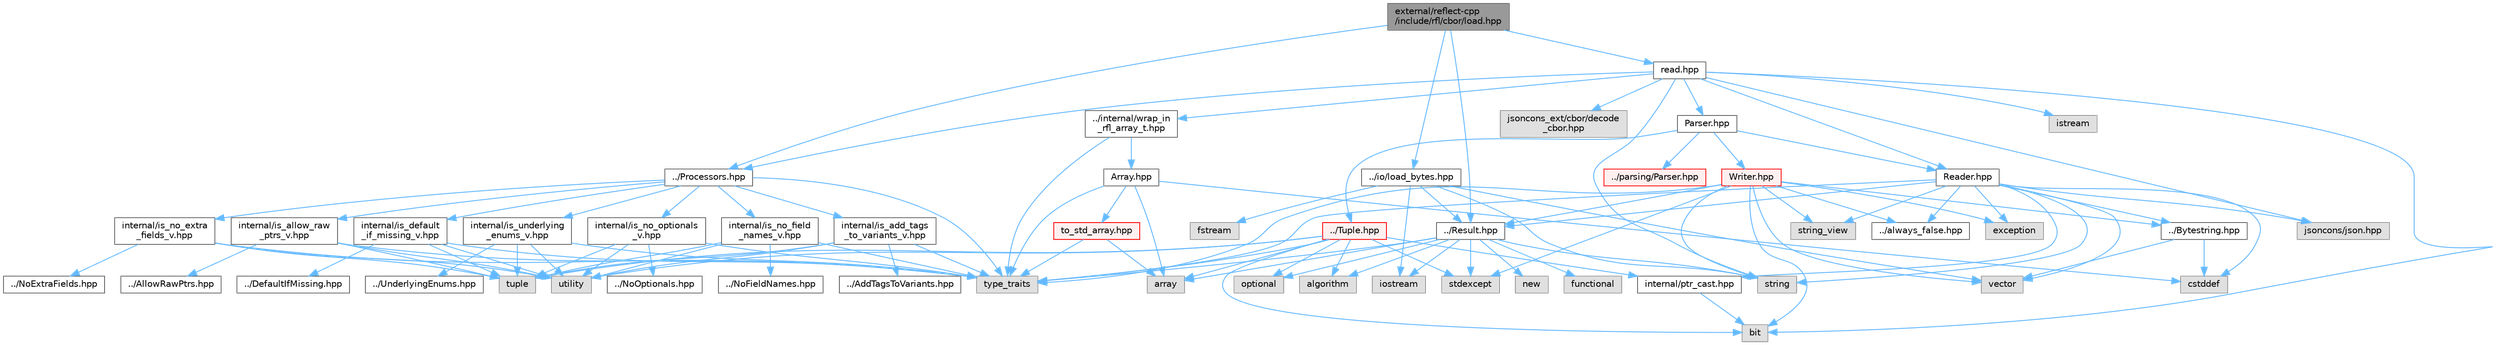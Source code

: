 digraph "external/reflect-cpp/include/rfl/cbor/load.hpp"
{
 // LATEX_PDF_SIZE
  bgcolor="transparent";
  edge [fontname=Helvetica,fontsize=10,labelfontname=Helvetica,labelfontsize=10];
  node [fontname=Helvetica,fontsize=10,shape=box,height=0.2,width=0.4];
  Node1 [id="Node000001",label="external/reflect-cpp\l/include/rfl/cbor/load.hpp",height=0.2,width=0.4,color="gray40", fillcolor="grey60", style="filled", fontcolor="black",tooltip=" "];
  Node1 -> Node2 [id="edge1_Node000001_Node000002",color="steelblue1",style="solid",tooltip=" "];
  Node2 [id="Node000002",label="../Processors.hpp",height=0.2,width=0.4,color="grey40", fillcolor="white", style="filled",URL="$_processors_8hpp.html",tooltip=" "];
  Node2 -> Node3 [id="edge2_Node000002_Node000003",color="steelblue1",style="solid",tooltip=" "];
  Node3 [id="Node000003",label="type_traits",height=0.2,width=0.4,color="grey60", fillcolor="#E0E0E0", style="filled",tooltip=" "];
  Node2 -> Node4 [id="edge3_Node000002_Node000004",color="steelblue1",style="solid",tooltip=" "];
  Node4 [id="Node000004",label="internal/is_add_tags\l_to_variants_v.hpp",height=0.2,width=0.4,color="grey40", fillcolor="white", style="filled",URL="$is__add__tags__to__variants__v_8hpp.html",tooltip=" "];
  Node4 -> Node5 [id="edge4_Node000004_Node000005",color="steelblue1",style="solid",tooltip=" "];
  Node5 [id="Node000005",label="tuple",height=0.2,width=0.4,color="grey60", fillcolor="#E0E0E0", style="filled",tooltip=" "];
  Node4 -> Node3 [id="edge5_Node000004_Node000003",color="steelblue1",style="solid",tooltip=" "];
  Node4 -> Node6 [id="edge6_Node000004_Node000006",color="steelblue1",style="solid",tooltip=" "];
  Node6 [id="Node000006",label="utility",height=0.2,width=0.4,color="grey60", fillcolor="#E0E0E0", style="filled",tooltip=" "];
  Node4 -> Node7 [id="edge7_Node000004_Node000007",color="steelblue1",style="solid",tooltip=" "];
  Node7 [id="Node000007",label="../AddTagsToVariants.hpp",height=0.2,width=0.4,color="grey40", fillcolor="white", style="filled",URL="$_add_tags_to_variants_8hpp.html",tooltip=" "];
  Node2 -> Node8 [id="edge8_Node000002_Node000008",color="steelblue1",style="solid",tooltip=" "];
  Node8 [id="Node000008",label="internal/is_allow_raw\l_ptrs_v.hpp",height=0.2,width=0.4,color="grey40", fillcolor="white", style="filled",URL="$is__allow__raw__ptrs__v_8hpp.html",tooltip=" "];
  Node8 -> Node5 [id="edge9_Node000008_Node000005",color="steelblue1",style="solid",tooltip=" "];
  Node8 -> Node3 [id="edge10_Node000008_Node000003",color="steelblue1",style="solid",tooltip=" "];
  Node8 -> Node6 [id="edge11_Node000008_Node000006",color="steelblue1",style="solid",tooltip=" "];
  Node8 -> Node9 [id="edge12_Node000008_Node000009",color="steelblue1",style="solid",tooltip=" "];
  Node9 [id="Node000009",label="../AllowRawPtrs.hpp",height=0.2,width=0.4,color="grey40", fillcolor="white", style="filled",URL="$_allow_raw_ptrs_8hpp.html",tooltip=" "];
  Node2 -> Node10 [id="edge13_Node000002_Node000010",color="steelblue1",style="solid",tooltip=" "];
  Node10 [id="Node000010",label="internal/is_default\l_if_missing_v.hpp",height=0.2,width=0.4,color="grey40", fillcolor="white", style="filled",URL="$is__default__if__missing__v_8hpp.html",tooltip=" "];
  Node10 -> Node5 [id="edge14_Node000010_Node000005",color="steelblue1",style="solid",tooltip=" "];
  Node10 -> Node3 [id="edge15_Node000010_Node000003",color="steelblue1",style="solid",tooltip=" "];
  Node10 -> Node6 [id="edge16_Node000010_Node000006",color="steelblue1",style="solid",tooltip=" "];
  Node10 -> Node11 [id="edge17_Node000010_Node000011",color="steelblue1",style="solid",tooltip=" "];
  Node11 [id="Node000011",label="../DefaultIfMissing.hpp",height=0.2,width=0.4,color="grey40", fillcolor="white", style="filled",URL="$_default_if_missing_8hpp.html",tooltip=" "];
  Node2 -> Node12 [id="edge18_Node000002_Node000012",color="steelblue1",style="solid",tooltip=" "];
  Node12 [id="Node000012",label="internal/is_no_extra\l_fields_v.hpp",height=0.2,width=0.4,color="grey40", fillcolor="white", style="filled",URL="$is__no__extra__fields__v_8hpp.html",tooltip=" "];
  Node12 -> Node5 [id="edge19_Node000012_Node000005",color="steelblue1",style="solid",tooltip=" "];
  Node12 -> Node3 [id="edge20_Node000012_Node000003",color="steelblue1",style="solid",tooltip=" "];
  Node12 -> Node6 [id="edge21_Node000012_Node000006",color="steelblue1",style="solid",tooltip=" "];
  Node12 -> Node13 [id="edge22_Node000012_Node000013",color="steelblue1",style="solid",tooltip=" "];
  Node13 [id="Node000013",label="../NoExtraFields.hpp",height=0.2,width=0.4,color="grey40", fillcolor="white", style="filled",URL="$_no_extra_fields_8hpp.html",tooltip=" "];
  Node2 -> Node14 [id="edge23_Node000002_Node000014",color="steelblue1",style="solid",tooltip=" "];
  Node14 [id="Node000014",label="internal/is_no_field\l_names_v.hpp",height=0.2,width=0.4,color="grey40", fillcolor="white", style="filled",URL="$is__no__field__names__v_8hpp.html",tooltip=" "];
  Node14 -> Node5 [id="edge24_Node000014_Node000005",color="steelblue1",style="solid",tooltip=" "];
  Node14 -> Node3 [id="edge25_Node000014_Node000003",color="steelblue1",style="solid",tooltip=" "];
  Node14 -> Node6 [id="edge26_Node000014_Node000006",color="steelblue1",style="solid",tooltip=" "];
  Node14 -> Node15 [id="edge27_Node000014_Node000015",color="steelblue1",style="solid",tooltip=" "];
  Node15 [id="Node000015",label="../NoFieldNames.hpp",height=0.2,width=0.4,color="grey40", fillcolor="white", style="filled",URL="$_no_field_names_8hpp.html",tooltip=" "];
  Node2 -> Node16 [id="edge28_Node000002_Node000016",color="steelblue1",style="solid",tooltip=" "];
  Node16 [id="Node000016",label="internal/is_no_optionals\l_v.hpp",height=0.2,width=0.4,color="grey40", fillcolor="white", style="filled",URL="$is__no__optionals__v_8hpp.html",tooltip=" "];
  Node16 -> Node5 [id="edge29_Node000016_Node000005",color="steelblue1",style="solid",tooltip=" "];
  Node16 -> Node3 [id="edge30_Node000016_Node000003",color="steelblue1",style="solid",tooltip=" "];
  Node16 -> Node6 [id="edge31_Node000016_Node000006",color="steelblue1",style="solid",tooltip=" "];
  Node16 -> Node17 [id="edge32_Node000016_Node000017",color="steelblue1",style="solid",tooltip=" "];
  Node17 [id="Node000017",label="../NoOptionals.hpp",height=0.2,width=0.4,color="grey40", fillcolor="white", style="filled",URL="$_no_optionals_8hpp.html",tooltip=" "];
  Node2 -> Node18 [id="edge33_Node000002_Node000018",color="steelblue1",style="solid",tooltip=" "];
  Node18 [id="Node000018",label="internal/is_underlying\l_enums_v.hpp",height=0.2,width=0.4,color="grey40", fillcolor="white", style="filled",URL="$is__underlying__enums__v_8hpp.html",tooltip=" "];
  Node18 -> Node5 [id="edge34_Node000018_Node000005",color="steelblue1",style="solid",tooltip=" "];
  Node18 -> Node3 [id="edge35_Node000018_Node000003",color="steelblue1",style="solid",tooltip=" "];
  Node18 -> Node6 [id="edge36_Node000018_Node000006",color="steelblue1",style="solid",tooltip=" "];
  Node18 -> Node19 [id="edge37_Node000018_Node000019",color="steelblue1",style="solid",tooltip=" "];
  Node19 [id="Node000019",label="../UnderlyingEnums.hpp",height=0.2,width=0.4,color="grey40", fillcolor="white", style="filled",URL="$_underlying_enums_8hpp.html",tooltip=" "];
  Node1 -> Node20 [id="edge38_Node000001_Node000020",color="steelblue1",style="solid",tooltip=" "];
  Node20 [id="Node000020",label="../Result.hpp",height=0.2,width=0.4,color="grey40", fillcolor="white", style="filled",URL="$_result_8hpp.html",tooltip=" "];
  Node20 -> Node21 [id="edge39_Node000020_Node000021",color="steelblue1",style="solid",tooltip=" "];
  Node21 [id="Node000021",label="algorithm",height=0.2,width=0.4,color="grey60", fillcolor="#E0E0E0", style="filled",tooltip=" "];
  Node20 -> Node22 [id="edge40_Node000020_Node000022",color="steelblue1",style="solid",tooltip=" "];
  Node22 [id="Node000022",label="array",height=0.2,width=0.4,color="grey60", fillcolor="#E0E0E0", style="filled",tooltip=" "];
  Node20 -> Node23 [id="edge41_Node000020_Node000023",color="steelblue1",style="solid",tooltip=" "];
  Node23 [id="Node000023",label="functional",height=0.2,width=0.4,color="grey60", fillcolor="#E0E0E0", style="filled",tooltip=" "];
  Node20 -> Node24 [id="edge42_Node000020_Node000024",color="steelblue1",style="solid",tooltip=" "];
  Node24 [id="Node000024",label="iostream",height=0.2,width=0.4,color="grey60", fillcolor="#E0E0E0", style="filled",tooltip=" "];
  Node20 -> Node25 [id="edge43_Node000020_Node000025",color="steelblue1",style="solid",tooltip=" "];
  Node25 [id="Node000025",label="new",height=0.2,width=0.4,color="grey60", fillcolor="#E0E0E0", style="filled",tooltip=" "];
  Node20 -> Node26 [id="edge44_Node000020_Node000026",color="steelblue1",style="solid",tooltip=" "];
  Node26 [id="Node000026",label="optional",height=0.2,width=0.4,color="grey60", fillcolor="#E0E0E0", style="filled",tooltip=" "];
  Node20 -> Node27 [id="edge45_Node000020_Node000027",color="steelblue1",style="solid",tooltip=" "];
  Node27 [id="Node000027",label="stdexcept",height=0.2,width=0.4,color="grey60", fillcolor="#E0E0E0", style="filled",tooltip=" "];
  Node20 -> Node28 [id="edge46_Node000020_Node000028",color="steelblue1",style="solid",tooltip=" "];
  Node28 [id="Node000028",label="string",height=0.2,width=0.4,color="grey60", fillcolor="#E0E0E0", style="filled",tooltip=" "];
  Node20 -> Node3 [id="edge47_Node000020_Node000003",color="steelblue1",style="solid",tooltip=" "];
  Node1 -> Node29 [id="edge48_Node000001_Node000029",color="steelblue1",style="solid",tooltip=" "];
  Node29 [id="Node000029",label="../io/load_bytes.hpp",height=0.2,width=0.4,color="grey40", fillcolor="white", style="filled",URL="$load__bytes_8hpp.html",tooltip=" "];
  Node29 -> Node30 [id="edge49_Node000029_Node000030",color="steelblue1",style="solid",tooltip=" "];
  Node30 [id="Node000030",label="fstream",height=0.2,width=0.4,color="grey60", fillcolor="#E0E0E0", style="filled",tooltip=" "];
  Node29 -> Node24 [id="edge50_Node000029_Node000024",color="steelblue1",style="solid",tooltip=" "];
  Node29 -> Node28 [id="edge51_Node000029_Node000028",color="steelblue1",style="solid",tooltip=" "];
  Node29 -> Node31 [id="edge52_Node000029_Node000031",color="steelblue1",style="solid",tooltip=" "];
  Node31 [id="Node000031",label="vector",height=0.2,width=0.4,color="grey60", fillcolor="#E0E0E0", style="filled",tooltip=" "];
  Node29 -> Node20 [id="edge53_Node000029_Node000020",color="steelblue1",style="solid",tooltip=" "];
  Node1 -> Node32 [id="edge54_Node000001_Node000032",color="steelblue1",style="solid",tooltip=" "];
  Node32 [id="Node000032",label="read.hpp",height=0.2,width=0.4,color="grey40", fillcolor="white", style="filled",URL="$cbor_2read_8hpp.html",tooltip=" "];
  Node32 -> Node33 [id="edge55_Node000032_Node000033",color="steelblue1",style="solid",tooltip=" "];
  Node33 [id="Node000033",label="bit",height=0.2,width=0.4,color="grey60", fillcolor="#E0E0E0", style="filled",tooltip=" "];
  Node32 -> Node34 [id="edge56_Node000032_Node000034",color="steelblue1",style="solid",tooltip=" "];
  Node34 [id="Node000034",label="istream",height=0.2,width=0.4,color="grey60", fillcolor="#E0E0E0", style="filled",tooltip=" "];
  Node32 -> Node35 [id="edge57_Node000032_Node000035",color="steelblue1",style="solid",tooltip=" "];
  Node35 [id="Node000035",label="jsoncons/json.hpp",height=0.2,width=0.4,color="grey60", fillcolor="#E0E0E0", style="filled",tooltip=" "];
  Node32 -> Node36 [id="edge58_Node000032_Node000036",color="steelblue1",style="solid",tooltip=" "];
  Node36 [id="Node000036",label="jsoncons_ext/cbor/decode\l_cbor.hpp",height=0.2,width=0.4,color="grey60", fillcolor="#E0E0E0", style="filled",tooltip=" "];
  Node32 -> Node28 [id="edge59_Node000032_Node000028",color="steelblue1",style="solid",tooltip=" "];
  Node32 -> Node2 [id="edge60_Node000032_Node000002",color="steelblue1",style="solid",tooltip=" "];
  Node32 -> Node37 [id="edge61_Node000032_Node000037",color="steelblue1",style="solid",tooltip=" "];
  Node37 [id="Node000037",label="../internal/wrap_in\l_rfl_array_t.hpp",height=0.2,width=0.4,color="grey40", fillcolor="white", style="filled",URL="$wrap__in__rfl__array__t_8hpp.html",tooltip=" "];
  Node37 -> Node3 [id="edge62_Node000037_Node000003",color="steelblue1",style="solid",tooltip=" "];
  Node37 -> Node38 [id="edge63_Node000037_Node000038",color="steelblue1",style="solid",tooltip=" "];
  Node38 [id="Node000038",label="Array.hpp",height=0.2,width=0.4,color="grey40", fillcolor="white", style="filled",URL="$_array_8hpp.html",tooltip=" "];
  Node38 -> Node22 [id="edge64_Node000038_Node000022",color="steelblue1",style="solid",tooltip=" "];
  Node38 -> Node39 [id="edge65_Node000038_Node000039",color="steelblue1",style="solid",tooltip=" "];
  Node39 [id="Node000039",label="cstddef",height=0.2,width=0.4,color="grey60", fillcolor="#E0E0E0", style="filled",tooltip=" "];
  Node38 -> Node3 [id="edge66_Node000038_Node000003",color="steelblue1",style="solid",tooltip=" "];
  Node38 -> Node40 [id="edge67_Node000038_Node000040",color="steelblue1",style="solid",tooltip=" "];
  Node40 [id="Node000040",label="to_std_array.hpp",height=0.2,width=0.4,color="red", fillcolor="#FFF0F0", style="filled",URL="$to__std__array_8hpp.html",tooltip=" "];
  Node40 -> Node22 [id="edge68_Node000040_Node000022",color="steelblue1",style="solid",tooltip=" "];
  Node40 -> Node3 [id="edge69_Node000040_Node000003",color="steelblue1",style="solid",tooltip=" "];
  Node32 -> Node42 [id="edge70_Node000032_Node000042",color="steelblue1",style="solid",tooltip=" "];
  Node42 [id="Node000042",label="Parser.hpp",height=0.2,width=0.4,color="grey40", fillcolor="white", style="filled",URL="$cbor_2_parser_8hpp.html",tooltip=" "];
  Node42 -> Node43 [id="edge71_Node000042_Node000043",color="steelblue1",style="solid",tooltip=" "];
  Node43 [id="Node000043",label="../Tuple.hpp",height=0.2,width=0.4,color="red", fillcolor="#FFF0F0", style="filled",URL="$_tuple_8hpp.html",tooltip=" "];
  Node43 -> Node21 [id="edge72_Node000043_Node000021",color="steelblue1",style="solid",tooltip=" "];
  Node43 -> Node22 [id="edge73_Node000043_Node000022",color="steelblue1",style="solid",tooltip=" "];
  Node43 -> Node33 [id="edge74_Node000043_Node000033",color="steelblue1",style="solid",tooltip=" "];
  Node43 -> Node26 [id="edge75_Node000043_Node000026",color="steelblue1",style="solid",tooltip=" "];
  Node43 -> Node27 [id="edge76_Node000043_Node000027",color="steelblue1",style="solid",tooltip=" "];
  Node43 -> Node5 [id="edge77_Node000043_Node000005",color="steelblue1",style="solid",tooltip=" "];
  Node43 -> Node3 [id="edge78_Node000043_Node000003",color="steelblue1",style="solid",tooltip=" "];
  Node43 -> Node6 [id="edge79_Node000043_Node000006",color="steelblue1",style="solid",tooltip=" "];
  Node43 -> Node48 [id="edge80_Node000043_Node000048",color="steelblue1",style="solid",tooltip=" "];
  Node48 [id="Node000048",label="internal/ptr_cast.hpp",height=0.2,width=0.4,color="grey40", fillcolor="white", style="filled",URL="$ptr__cast_8hpp.html",tooltip=" "];
  Node48 -> Node33 [id="edge81_Node000048_Node000033",color="steelblue1",style="solid",tooltip=" "];
  Node42 -> Node50 [id="edge82_Node000042_Node000050",color="steelblue1",style="solid",tooltip=" "];
  Node50 [id="Node000050",label="../parsing/Parser.hpp",height=0.2,width=0.4,color="red", fillcolor="#FFF0F0", style="filled",URL="$parsing_2_parser_8hpp.html",tooltip=" "];
  Node42 -> Node250 [id="edge83_Node000042_Node000250",color="steelblue1",style="solid",tooltip=" "];
  Node250 [id="Node000250",label="Reader.hpp",height=0.2,width=0.4,color="grey40", fillcolor="white", style="filled",URL="$cbor_2_reader_8hpp.html",tooltip=" "];
  Node250 -> Node39 [id="edge84_Node000250_Node000039",color="steelblue1",style="solid",tooltip=" "];
  Node250 -> Node251 [id="edge85_Node000250_Node000251",color="steelblue1",style="solid",tooltip=" "];
  Node251 [id="Node000251",label="exception",height=0.2,width=0.4,color="grey60", fillcolor="#E0E0E0", style="filled",tooltip=" "];
  Node250 -> Node35 [id="edge86_Node000250_Node000035",color="steelblue1",style="solid",tooltip=" "];
  Node250 -> Node28 [id="edge87_Node000250_Node000028",color="steelblue1",style="solid",tooltip=" "];
  Node250 -> Node56 [id="edge88_Node000250_Node000056",color="steelblue1",style="solid",tooltip=" "];
  Node56 [id="Node000056",label="string_view",height=0.2,width=0.4,color="grey60", fillcolor="#E0E0E0", style="filled",tooltip=" "];
  Node250 -> Node3 [id="edge89_Node000250_Node000003",color="steelblue1",style="solid",tooltip=" "];
  Node250 -> Node31 [id="edge90_Node000250_Node000031",color="steelblue1",style="solid",tooltip=" "];
  Node250 -> Node88 [id="edge91_Node000250_Node000088",color="steelblue1",style="solid",tooltip=" "];
  Node88 [id="Node000088",label="../Bytestring.hpp",height=0.2,width=0.4,color="grey40", fillcolor="white", style="filled",URL="$_bytestring_8hpp.html",tooltip=" "];
  Node88 -> Node39 [id="edge92_Node000088_Node000039",color="steelblue1",style="solid",tooltip=" "];
  Node88 -> Node31 [id="edge93_Node000088_Node000031",color="steelblue1",style="solid",tooltip=" "];
  Node250 -> Node20 [id="edge94_Node000250_Node000020",color="steelblue1",style="solid",tooltip=" "];
  Node250 -> Node54 [id="edge95_Node000250_Node000054",color="steelblue1",style="solid",tooltip=" "];
  Node54 [id="Node000054",label="../always_false.hpp",height=0.2,width=0.4,color="grey40", fillcolor="white", style="filled",URL="$always__false_8hpp.html",tooltip=" "];
  Node250 -> Node48 [id="edge96_Node000250_Node000048",color="steelblue1",style="solid",tooltip=" "];
  Node42 -> Node252 [id="edge97_Node000042_Node000252",color="steelblue1",style="solid",tooltip=" "];
  Node252 [id="Node000252",label="Writer.hpp",height=0.2,width=0.4,color="red", fillcolor="#FFF0F0", style="filled",URL="$cbor_2_writer_8hpp.html",tooltip=" "];
  Node252 -> Node33 [id="edge98_Node000252_Node000033",color="steelblue1",style="solid",tooltip=" "];
  Node252 -> Node251 [id="edge99_Node000252_Node000251",color="steelblue1",style="solid",tooltip=" "];
  Node252 -> Node27 [id="edge100_Node000252_Node000027",color="steelblue1",style="solid",tooltip=" "];
  Node252 -> Node28 [id="edge101_Node000252_Node000028",color="steelblue1",style="solid",tooltip=" "];
  Node252 -> Node56 [id="edge102_Node000252_Node000056",color="steelblue1",style="solid",tooltip=" "];
  Node252 -> Node3 [id="edge103_Node000252_Node000003",color="steelblue1",style="solid",tooltip=" "];
  Node252 -> Node31 [id="edge104_Node000252_Node000031",color="steelblue1",style="solid",tooltip=" "];
  Node252 -> Node88 [id="edge105_Node000252_Node000088",color="steelblue1",style="solid",tooltip=" "];
  Node252 -> Node20 [id="edge106_Node000252_Node000020",color="steelblue1",style="solid",tooltip=" "];
  Node252 -> Node54 [id="edge107_Node000252_Node000054",color="steelblue1",style="solid",tooltip=" "];
  Node32 -> Node250 [id="edge108_Node000032_Node000250",color="steelblue1",style="solid",tooltip=" "];
}
